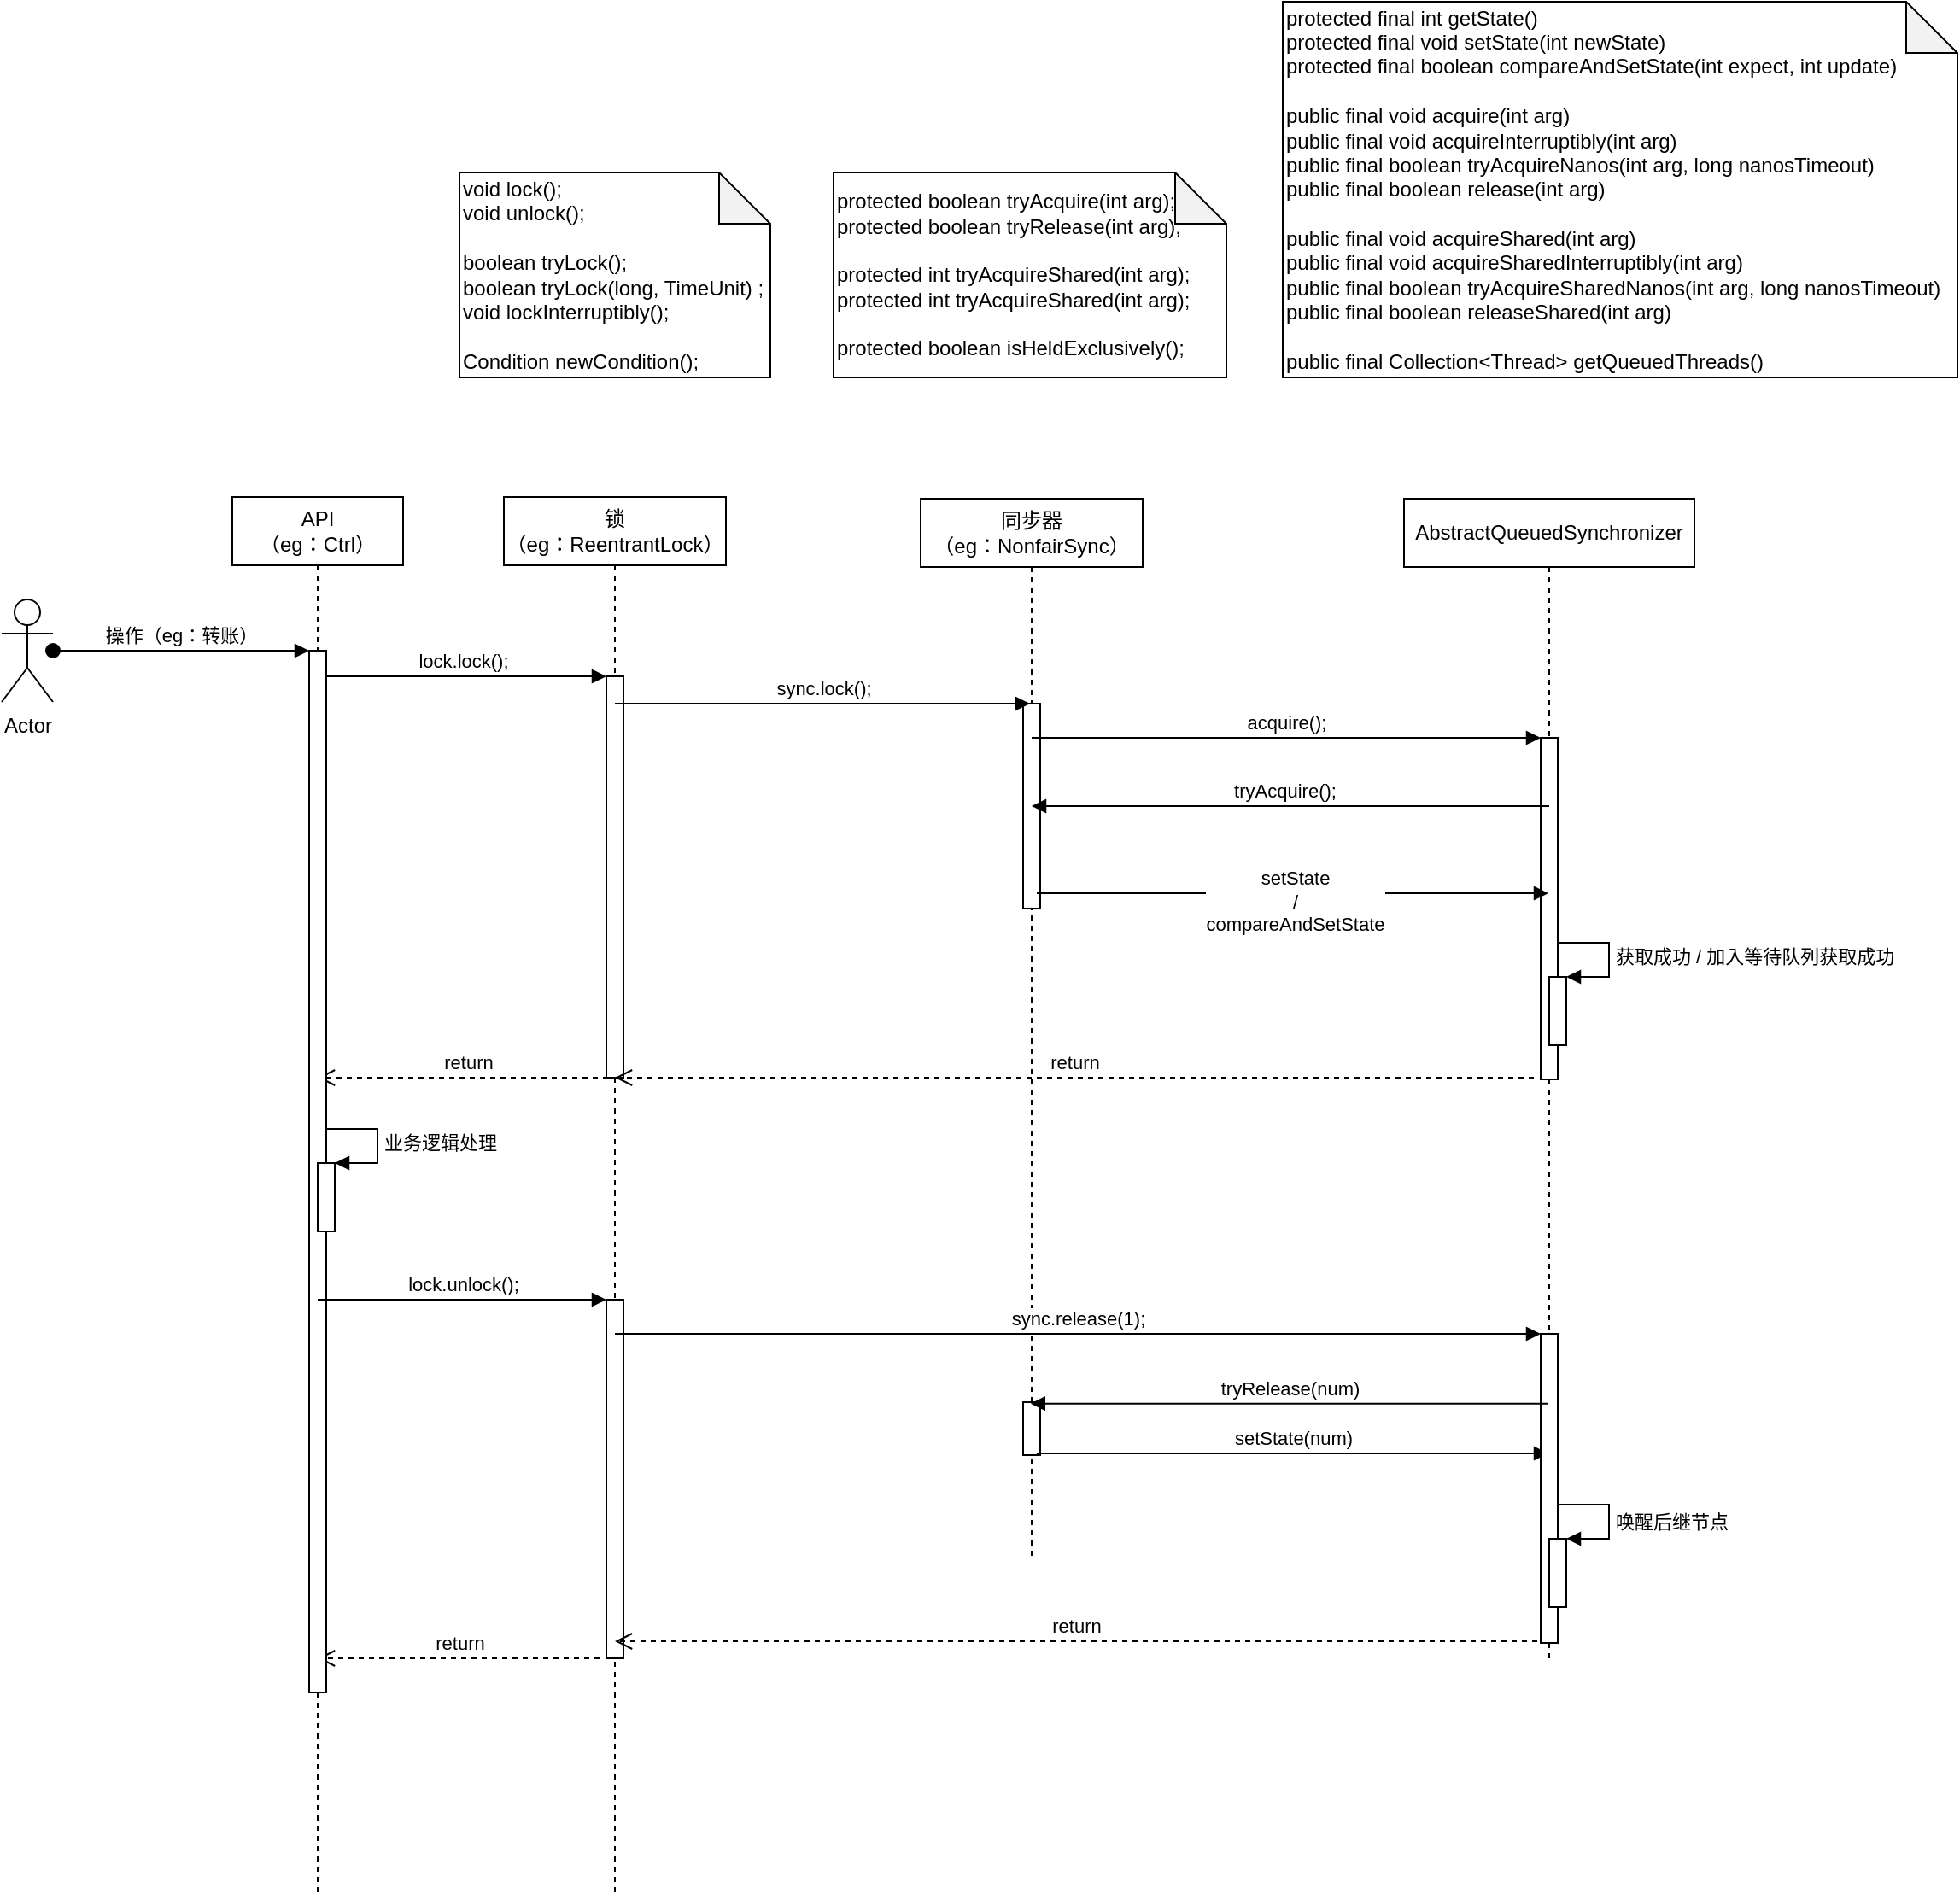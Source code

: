 <mxfile version="17.5.0" type="github">
  <diagram id="1_UV6ZVWewtlWTAt_gDm" name="Page-1">
    <mxGraphModel dx="1384" dy="1829" grid="1" gridSize="10" guides="1" tooltips="1" connect="1" arrows="1" fold="1" page="1" pageScale="1" pageWidth="850" pageHeight="1100" math="0" shadow="0">
      <root>
        <mxCell id="0" />
        <mxCell id="1" parent="0" />
        <mxCell id="2" value="锁&lt;br&gt;（eg：ReentrantLock）" style="shape=umlLifeline;perimeter=lifelinePerimeter;whiteSpace=wrap;html=1;container=1;collapsible=0;recursiveResize=0;outlineConnect=0;" parent="1" vertex="1">
          <mxGeometry x="408" y="70" width="130" height="820" as="geometry" />
        </mxCell>
        <mxCell id="OxHOsk94DuouQjCOr-r3-11" value="" style="html=1;points=[];perimeter=orthogonalPerimeter;" parent="2" vertex="1">
          <mxGeometry x="60" y="105" width="10" height="235" as="geometry" />
        </mxCell>
        <mxCell id="OxHOsk94DuouQjCOr-r3-41" value="lock.lock();" style="html=1;verticalAlign=bottom;endArrow=block;rounded=0;" parent="2" source="OxHOsk94DuouQjCOr-r3-3" edge="1">
          <mxGeometry width="80" relative="1" as="geometry">
            <mxPoint x="-20" y="105" as="sourcePoint" />
            <mxPoint x="60" y="105" as="targetPoint" />
          </mxGeometry>
        </mxCell>
        <mxCell id="OxHOsk94DuouQjCOr-r3-55" value="return" style="html=1;verticalAlign=bottom;endArrow=open;dashed=1;endSize=8;rounded=0;" parent="2" target="OxHOsk94DuouQjCOr-r3-3" edge="1">
          <mxGeometry relative="1" as="geometry">
            <mxPoint x="67" y="340" as="sourcePoint" />
            <mxPoint x="-26" y="330" as="targetPoint" />
          </mxGeometry>
        </mxCell>
        <mxCell id="OxHOsk94DuouQjCOr-r3-60" value="" style="html=1;points=[];perimeter=orthogonalPerimeter;" parent="2" vertex="1">
          <mxGeometry x="60" y="470" width="10" height="210" as="geometry" />
        </mxCell>
        <mxCell id="OxHOsk94DuouQjCOr-r3-84" value="return" style="html=1;verticalAlign=bottom;endArrow=open;dashed=1;endSize=8;rounded=0;" parent="2" target="OxHOsk94DuouQjCOr-r3-3" edge="1">
          <mxGeometry relative="1" as="geometry">
            <mxPoint x="56" y="680" as="sourcePoint" />
            <mxPoint x="-4" y="680" as="targetPoint" />
          </mxGeometry>
        </mxCell>
        <mxCell id="OxHOsk94DuouQjCOr-r3-2" value="Actor" style="shape=umlActor;verticalLabelPosition=bottom;verticalAlign=top;html=1;" parent="1" vertex="1">
          <mxGeometry x="114" y="130" width="30" height="60" as="geometry" />
        </mxCell>
        <mxCell id="OxHOsk94DuouQjCOr-r3-3" value="API&lt;br&gt;（eg：Ctrl）" style="shape=umlLifeline;perimeter=lifelinePerimeter;whiteSpace=wrap;html=1;container=1;collapsible=0;recursiveResize=0;outlineConnect=0;" parent="1" vertex="1">
          <mxGeometry x="249" y="70" width="100" height="820" as="geometry" />
        </mxCell>
        <mxCell id="OxHOsk94DuouQjCOr-r3-7" value="" style="html=1;points=[];perimeter=orthogonalPerimeter;" parent="OxHOsk94DuouQjCOr-r3-3" vertex="1">
          <mxGeometry x="45" y="90" width="10" height="610" as="geometry" />
        </mxCell>
        <mxCell id="OxHOsk94DuouQjCOr-r3-58" value="" style="html=1;points=[];perimeter=orthogonalPerimeter;" parent="OxHOsk94DuouQjCOr-r3-3" vertex="1">
          <mxGeometry x="50" y="390" width="10" height="40" as="geometry" />
        </mxCell>
        <mxCell id="OxHOsk94DuouQjCOr-r3-59" value="业务逻辑处理" style="edgeStyle=orthogonalEdgeStyle;html=1;align=left;spacingLeft=2;endArrow=block;rounded=0;entryX=1;entryY=0;" parent="OxHOsk94DuouQjCOr-r3-3" target="OxHOsk94DuouQjCOr-r3-58" edge="1">
          <mxGeometry relative="1" as="geometry">
            <mxPoint x="55" y="370" as="sourcePoint" />
            <Array as="points">
              <mxPoint x="85" y="370" />
            </Array>
          </mxGeometry>
        </mxCell>
        <mxCell id="OxHOsk94DuouQjCOr-r3-23" value="同步器&lt;br&gt;（eg：NonfairSync）" style="shape=umlLifeline;perimeter=lifelinePerimeter;whiteSpace=wrap;html=1;container=1;collapsible=0;recursiveResize=0;outlineConnect=0;" parent="1" vertex="1">
          <mxGeometry x="652" y="71" width="130" height="619" as="geometry" />
        </mxCell>
        <mxCell id="OxHOsk94DuouQjCOr-r3-30" value="" style="html=1;points=[];perimeter=orthogonalPerimeter;" parent="OxHOsk94DuouQjCOr-r3-23" vertex="1">
          <mxGeometry x="60" y="120" width="10" height="120" as="geometry" />
        </mxCell>
        <mxCell id="OxHOsk94DuouQjCOr-r3-39" value="sync.lock();" style="html=1;verticalAlign=bottom;endArrow=block;rounded=0;" parent="OxHOsk94DuouQjCOr-r3-23" source="2" edge="1">
          <mxGeometry width="80" relative="1" as="geometry">
            <mxPoint x="34" y="120" as="sourcePoint" />
            <mxPoint x="64" y="120" as="targetPoint" />
          </mxGeometry>
        </mxCell>
        <mxCell id="OxHOsk94DuouQjCOr-r3-76" value="" style="html=1;points=[];perimeter=orthogonalPerimeter;" parent="OxHOsk94DuouQjCOr-r3-23" vertex="1">
          <mxGeometry x="60" y="529" width="10" height="31" as="geometry" />
        </mxCell>
        <mxCell id="OxHOsk94DuouQjCOr-r3-81" value="setState(num)" style="html=1;verticalAlign=bottom;endArrow=block;rounded=0;" parent="OxHOsk94DuouQjCOr-r3-23" target="OxHOsk94DuouQjCOr-r3-35" edge="1">
          <mxGeometry width="80" relative="1" as="geometry">
            <mxPoint x="68" y="559" as="sourcePoint" />
            <mxPoint x="148" y="559" as="targetPoint" />
          </mxGeometry>
        </mxCell>
        <mxCell id="OxHOsk94DuouQjCOr-r3-35" value="AbstractQueuedSynchronizer" style="shape=umlLifeline;perimeter=lifelinePerimeter;whiteSpace=wrap;html=1;container=1;collapsible=0;recursiveResize=0;outlineConnect=0;" parent="1" vertex="1">
          <mxGeometry x="935" y="71" width="170" height="680" as="geometry" />
        </mxCell>
        <mxCell id="OxHOsk94DuouQjCOr-r3-36" value="" style="html=1;points=[];perimeter=orthogonalPerimeter;" parent="OxHOsk94DuouQjCOr-r3-35" vertex="1">
          <mxGeometry x="80" y="140" width="10" height="200" as="geometry" />
        </mxCell>
        <mxCell id="OxHOsk94DuouQjCOr-r3-45" value="tryAcquire();" style="html=1;verticalAlign=bottom;endArrow=block;rounded=0;" parent="OxHOsk94DuouQjCOr-r3-35" target="OxHOsk94DuouQjCOr-r3-23" edge="1">
          <mxGeometry x="0.02" width="80" relative="1" as="geometry">
            <mxPoint x="85" y="180" as="sourcePoint" />
            <mxPoint x="-48" y="180" as="targetPoint" />
            <mxPoint x="-1" as="offset" />
          </mxGeometry>
        </mxCell>
        <mxCell id="OxHOsk94DuouQjCOr-r3-51" value="" style="html=1;points=[];perimeter=orthogonalPerimeter;" parent="OxHOsk94DuouQjCOr-r3-35" vertex="1">
          <mxGeometry x="85" y="280" width="10" height="40" as="geometry" />
        </mxCell>
        <mxCell id="OxHOsk94DuouQjCOr-r3-52" value="获取成功 / 加入等待队列获取成功" style="edgeStyle=orthogonalEdgeStyle;html=1;align=left;spacingLeft=2;endArrow=block;rounded=0;entryX=1;entryY=0;" parent="OxHOsk94DuouQjCOr-r3-35" target="OxHOsk94DuouQjCOr-r3-51" edge="1">
          <mxGeometry relative="1" as="geometry">
            <mxPoint x="90" y="260" as="sourcePoint" />
            <Array as="points">
              <mxPoint x="120" y="260" />
            </Array>
          </mxGeometry>
        </mxCell>
        <mxCell id="OxHOsk94DuouQjCOr-r3-75" value="" style="html=1;points=[];perimeter=orthogonalPerimeter;" parent="OxHOsk94DuouQjCOr-r3-35" vertex="1">
          <mxGeometry x="80" y="489" width="10" height="181" as="geometry" />
        </mxCell>
        <mxCell id="OxHOsk94DuouQjCOr-r3-79" value="" style="html=1;points=[];perimeter=orthogonalPerimeter;" parent="OxHOsk94DuouQjCOr-r3-35" vertex="1">
          <mxGeometry x="85" y="609" width="10" height="40" as="geometry" />
        </mxCell>
        <mxCell id="OxHOsk94DuouQjCOr-r3-80" value="唤醒后继节点" style="edgeStyle=orthogonalEdgeStyle;html=1;align=left;spacingLeft=2;endArrow=block;rounded=0;entryX=1;entryY=0;" parent="OxHOsk94DuouQjCOr-r3-35" target="OxHOsk94DuouQjCOr-r3-79" edge="1">
          <mxGeometry x="0.067" relative="1" as="geometry">
            <mxPoint x="90" y="589" as="sourcePoint" />
            <Array as="points">
              <mxPoint x="120" y="589" />
            </Array>
            <mxPoint as="offset" />
          </mxGeometry>
        </mxCell>
        <mxCell id="OxHOsk94DuouQjCOr-r3-82" value="return" style="html=1;verticalAlign=bottom;endArrow=open;dashed=1;endSize=8;rounded=0;" parent="OxHOsk94DuouQjCOr-r3-35" target="2" edge="1">
          <mxGeometry relative="1" as="geometry">
            <mxPoint x="76" y="339" as="sourcePoint" />
            <mxPoint x="-4" y="339" as="targetPoint" />
          </mxGeometry>
        </mxCell>
        <mxCell id="OxHOsk94DuouQjCOr-r3-83" value="return" style="html=1;verticalAlign=bottom;endArrow=open;dashed=1;endSize=8;rounded=0;" parent="OxHOsk94DuouQjCOr-r3-35" target="2" edge="1">
          <mxGeometry relative="1" as="geometry">
            <mxPoint x="78" y="669" as="sourcePoint" />
            <mxPoint x="-16" y="669" as="targetPoint" />
          </mxGeometry>
        </mxCell>
        <mxCell id="OxHOsk94DuouQjCOr-r3-37" value="acquire();" style="html=1;verticalAlign=bottom;endArrow=block;entryX=0;entryY=0;rounded=0;" parent="1" source="OxHOsk94DuouQjCOr-r3-23" target="OxHOsk94DuouQjCOr-r3-36" edge="1">
          <mxGeometry relative="1" as="geometry">
            <mxPoint x="820" y="210" as="sourcePoint" />
          </mxGeometry>
        </mxCell>
        <mxCell id="OxHOsk94DuouQjCOr-r3-61" value="lock.unlock();" style="html=1;verticalAlign=bottom;endArrow=block;entryX=0;entryY=0;rounded=0;" parent="1" source="OxHOsk94DuouQjCOr-r3-3" target="OxHOsk94DuouQjCOr-r3-60" edge="1">
          <mxGeometry relative="1" as="geometry">
            <mxPoint x="394" y="510" as="sourcePoint" />
          </mxGeometry>
        </mxCell>
        <mxCell id="OxHOsk94DuouQjCOr-r3-68" value="sync.release(1);" style="html=1;verticalAlign=bottom;endArrow=block;rounded=0;" parent="1" source="2" target="OxHOsk94DuouQjCOr-r3-75" edge="1">
          <mxGeometry relative="1" as="geometry">
            <mxPoint x="578" y="560" as="sourcePoint" />
            <mxPoint x="590" y="560" as="targetPoint" />
          </mxGeometry>
        </mxCell>
        <mxCell id="OxHOsk94DuouQjCOr-r3-48" value="setState&lt;br&gt;/&lt;br&gt;compareAndSetState" style="html=1;verticalAlign=bottom;endArrow=block;rounded=0;exitX=0.6;exitY=0.825;exitDx=0;exitDy=0;exitPerimeter=0;" parent="1" target="OxHOsk94DuouQjCOr-r3-35" edge="1">
          <mxGeometry x="0.008" y="-27" width="80" relative="1" as="geometry">
            <mxPoint x="720" y="302" as="sourcePoint" />
            <mxPoint x="917.5" y="302" as="targetPoint" />
            <mxPoint as="offset" />
          </mxGeometry>
        </mxCell>
        <mxCell id="OxHOsk94DuouQjCOr-r3-77" value="tryRelease(num)" style="html=1;verticalAlign=bottom;endArrow=block;rounded=0;" parent="1" source="OxHOsk94DuouQjCOr-r3-35" edge="1">
          <mxGeometry width="80" relative="1" as="geometry">
            <mxPoint x="923" y="600.824" as="sourcePoint" />
            <mxPoint x="716.389" y="600.824" as="targetPoint" />
          </mxGeometry>
        </mxCell>
        <mxCell id="OxHOsk94DuouQjCOr-r3-8" value="操作（eg：转账）" style="html=1;verticalAlign=bottom;startArrow=oval;endArrow=block;startSize=8;rounded=0;" parent="1" source="OxHOsk94DuouQjCOr-r3-2" target="OxHOsk94DuouQjCOr-r3-7" edge="1">
          <mxGeometry relative="1" as="geometry">
            <mxPoint x="234" y="160" as="sourcePoint" />
          </mxGeometry>
        </mxCell>
        <mxCell id="RNooUlrBF1uFnRz7M6Qa-3" value="&lt;div&gt;void lock();&lt;/div&gt;&lt;div&gt;void unlock();&lt;/div&gt;&lt;div&gt;&lt;br&gt;&lt;/div&gt;&lt;div&gt;boolean tryLock();&lt;/div&gt;&lt;div&gt;boolean tryLock(long, TimeUnit) ;&lt;/div&gt;&lt;div&gt;void lockInterruptibly();&lt;/div&gt;&lt;div&gt;&lt;br&gt;&lt;/div&gt;&lt;div&gt;Condition newCondition();&lt;/div&gt;" style="shape=note;whiteSpace=wrap;html=1;backgroundOutline=1;darkOpacity=0.05;align=left;" vertex="1" parent="1">
          <mxGeometry x="382" y="-120" width="182" height="120" as="geometry" />
        </mxCell>
        <mxCell id="RNooUlrBF1uFnRz7M6Qa-4" value="&lt;div&gt;protected boolean tryAcquire(int arg);&lt;/div&gt;&lt;div&gt;protected boolean tryRelease(int arg);&lt;/div&gt;&lt;div&gt;&lt;br&gt;&lt;/div&gt;&lt;div&gt;protected int tryAcquireShared(int arg);&lt;/div&gt;&lt;div&gt;protected int tryAcquireShared(int arg);&lt;/div&gt;&lt;div&gt;&lt;br&gt;&lt;/div&gt;&lt;div&gt;protected boolean isHeldExclusively();&lt;/div&gt;" style="shape=note;whiteSpace=wrap;html=1;backgroundOutline=1;darkOpacity=0.05;align=left;" vertex="1" parent="1">
          <mxGeometry x="601" y="-120" width="230" height="120" as="geometry" />
        </mxCell>
        <mxCell id="RNooUlrBF1uFnRz7M6Qa-5" value="&lt;div&gt;protected final int getState()&lt;/div&gt;&lt;div&gt;protected final void setState(int newState)&lt;/div&gt;&lt;div&gt;protected final boolean compareAndSetState(int expect, int update)&lt;/div&gt;&lt;div&gt;&lt;br&gt;&lt;/div&gt;&lt;div&gt;public final void acquire(int arg)&lt;/div&gt;&lt;div&gt;public final void acquireInterruptibly(int arg)&lt;/div&gt;&lt;div&gt;public final boolean tryAcquireNanos(int arg, long nanosTimeout)&lt;/div&gt;&lt;div&gt;public final boolean release(int arg)&lt;/div&gt;&lt;div&gt;&lt;br&gt;&lt;/div&gt;&lt;div&gt;public final void acquireShared(int arg)&lt;/div&gt;&lt;div&gt;public final void acquireSharedInterruptibly(int arg)&lt;/div&gt;&lt;div&gt;public final boolean tryAcquireSharedNanos(int arg, long nanosTimeout)&lt;/div&gt;&lt;div&gt;public final boolean releaseShared(int arg)&lt;/div&gt;&lt;div&gt;&lt;br&gt;&lt;/div&gt;&lt;div&gt;public final Collection&amp;lt;Thread&amp;gt; getQueuedThreads()&lt;/div&gt;" style="shape=note;whiteSpace=wrap;html=1;backgroundOutline=1;darkOpacity=0.05;align=left;" vertex="1" parent="1">
          <mxGeometry x="864" y="-220" width="395" height="220" as="geometry" />
        </mxCell>
      </root>
    </mxGraphModel>
  </diagram>
</mxfile>
